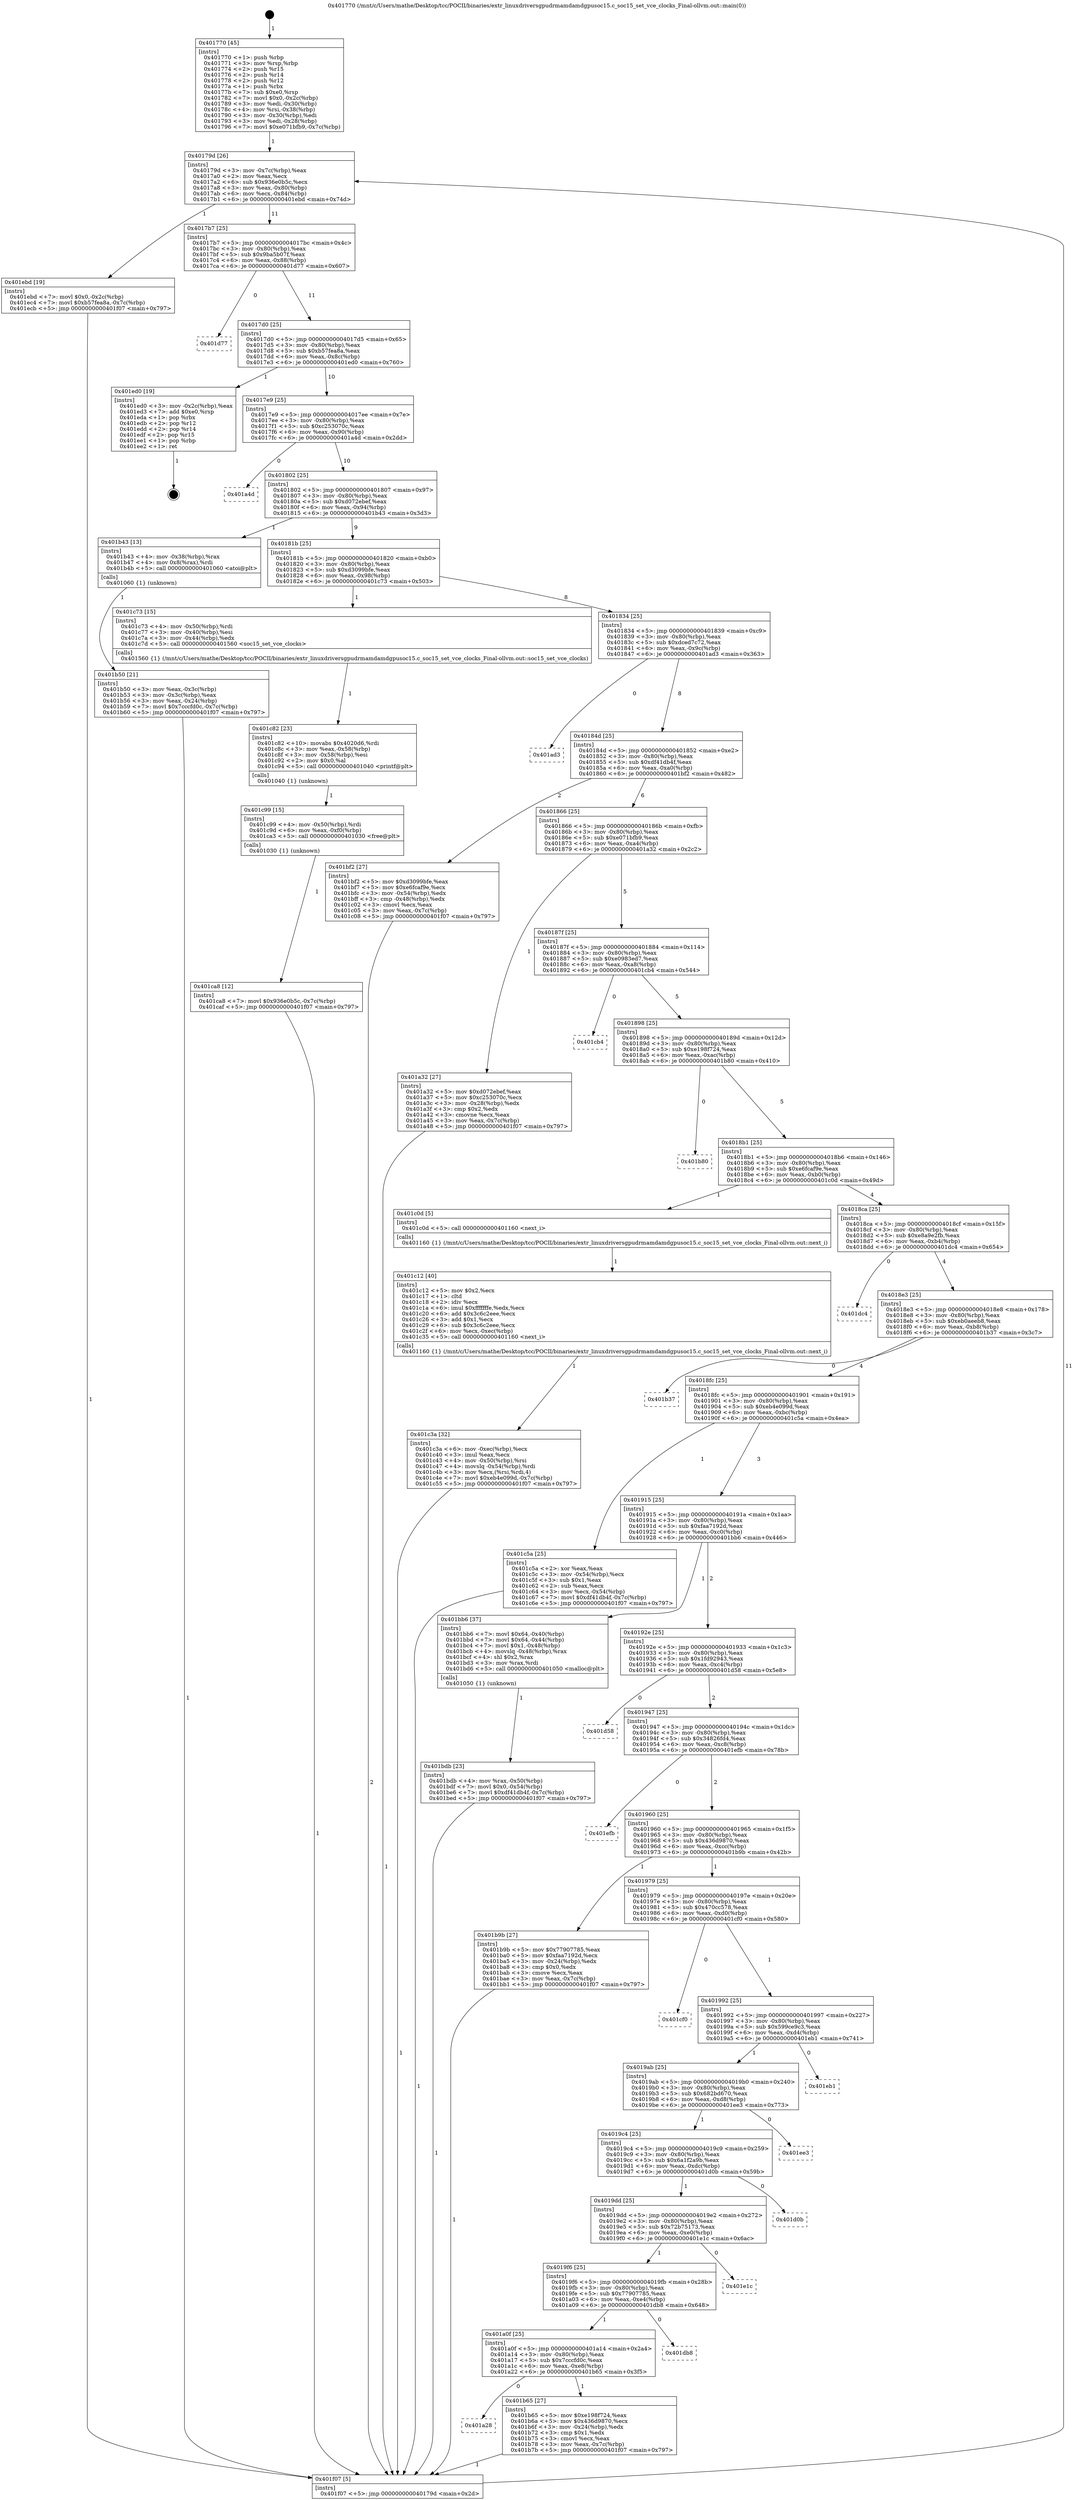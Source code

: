 digraph "0x401770" {
  label = "0x401770 (/mnt/c/Users/mathe/Desktop/tcc/POCII/binaries/extr_linuxdriversgpudrmamdamdgpusoc15.c_soc15_set_vce_clocks_Final-ollvm.out::main(0))"
  labelloc = "t"
  node[shape=record]

  Entry [label="",width=0.3,height=0.3,shape=circle,fillcolor=black,style=filled]
  "0x40179d" [label="{
     0x40179d [26]\l
     | [instrs]\l
     &nbsp;&nbsp;0x40179d \<+3\>: mov -0x7c(%rbp),%eax\l
     &nbsp;&nbsp;0x4017a0 \<+2\>: mov %eax,%ecx\l
     &nbsp;&nbsp;0x4017a2 \<+6\>: sub $0x936e0b5c,%ecx\l
     &nbsp;&nbsp;0x4017a8 \<+3\>: mov %eax,-0x80(%rbp)\l
     &nbsp;&nbsp;0x4017ab \<+6\>: mov %ecx,-0x84(%rbp)\l
     &nbsp;&nbsp;0x4017b1 \<+6\>: je 0000000000401ebd \<main+0x74d\>\l
  }"]
  "0x401ebd" [label="{
     0x401ebd [19]\l
     | [instrs]\l
     &nbsp;&nbsp;0x401ebd \<+7\>: movl $0x0,-0x2c(%rbp)\l
     &nbsp;&nbsp;0x401ec4 \<+7\>: movl $0xb57fea8a,-0x7c(%rbp)\l
     &nbsp;&nbsp;0x401ecb \<+5\>: jmp 0000000000401f07 \<main+0x797\>\l
  }"]
  "0x4017b7" [label="{
     0x4017b7 [25]\l
     | [instrs]\l
     &nbsp;&nbsp;0x4017b7 \<+5\>: jmp 00000000004017bc \<main+0x4c\>\l
     &nbsp;&nbsp;0x4017bc \<+3\>: mov -0x80(%rbp),%eax\l
     &nbsp;&nbsp;0x4017bf \<+5\>: sub $0x9ba5b07f,%eax\l
     &nbsp;&nbsp;0x4017c4 \<+6\>: mov %eax,-0x88(%rbp)\l
     &nbsp;&nbsp;0x4017ca \<+6\>: je 0000000000401d77 \<main+0x607\>\l
  }"]
  Exit [label="",width=0.3,height=0.3,shape=circle,fillcolor=black,style=filled,peripheries=2]
  "0x401d77" [label="{
     0x401d77\l
  }", style=dashed]
  "0x4017d0" [label="{
     0x4017d0 [25]\l
     | [instrs]\l
     &nbsp;&nbsp;0x4017d0 \<+5\>: jmp 00000000004017d5 \<main+0x65\>\l
     &nbsp;&nbsp;0x4017d5 \<+3\>: mov -0x80(%rbp),%eax\l
     &nbsp;&nbsp;0x4017d8 \<+5\>: sub $0xb57fea8a,%eax\l
     &nbsp;&nbsp;0x4017dd \<+6\>: mov %eax,-0x8c(%rbp)\l
     &nbsp;&nbsp;0x4017e3 \<+6\>: je 0000000000401ed0 \<main+0x760\>\l
  }"]
  "0x401ca8" [label="{
     0x401ca8 [12]\l
     | [instrs]\l
     &nbsp;&nbsp;0x401ca8 \<+7\>: movl $0x936e0b5c,-0x7c(%rbp)\l
     &nbsp;&nbsp;0x401caf \<+5\>: jmp 0000000000401f07 \<main+0x797\>\l
  }"]
  "0x401ed0" [label="{
     0x401ed0 [19]\l
     | [instrs]\l
     &nbsp;&nbsp;0x401ed0 \<+3\>: mov -0x2c(%rbp),%eax\l
     &nbsp;&nbsp;0x401ed3 \<+7\>: add $0xe0,%rsp\l
     &nbsp;&nbsp;0x401eda \<+1\>: pop %rbx\l
     &nbsp;&nbsp;0x401edb \<+2\>: pop %r12\l
     &nbsp;&nbsp;0x401edd \<+2\>: pop %r14\l
     &nbsp;&nbsp;0x401edf \<+2\>: pop %r15\l
     &nbsp;&nbsp;0x401ee1 \<+1\>: pop %rbp\l
     &nbsp;&nbsp;0x401ee2 \<+1\>: ret\l
  }"]
  "0x4017e9" [label="{
     0x4017e9 [25]\l
     | [instrs]\l
     &nbsp;&nbsp;0x4017e9 \<+5\>: jmp 00000000004017ee \<main+0x7e\>\l
     &nbsp;&nbsp;0x4017ee \<+3\>: mov -0x80(%rbp),%eax\l
     &nbsp;&nbsp;0x4017f1 \<+5\>: sub $0xc253070c,%eax\l
     &nbsp;&nbsp;0x4017f6 \<+6\>: mov %eax,-0x90(%rbp)\l
     &nbsp;&nbsp;0x4017fc \<+6\>: je 0000000000401a4d \<main+0x2dd\>\l
  }"]
  "0x401c99" [label="{
     0x401c99 [15]\l
     | [instrs]\l
     &nbsp;&nbsp;0x401c99 \<+4\>: mov -0x50(%rbp),%rdi\l
     &nbsp;&nbsp;0x401c9d \<+6\>: mov %eax,-0xf0(%rbp)\l
     &nbsp;&nbsp;0x401ca3 \<+5\>: call 0000000000401030 \<free@plt\>\l
     | [calls]\l
     &nbsp;&nbsp;0x401030 \{1\} (unknown)\l
  }"]
  "0x401a4d" [label="{
     0x401a4d\l
  }", style=dashed]
  "0x401802" [label="{
     0x401802 [25]\l
     | [instrs]\l
     &nbsp;&nbsp;0x401802 \<+5\>: jmp 0000000000401807 \<main+0x97\>\l
     &nbsp;&nbsp;0x401807 \<+3\>: mov -0x80(%rbp),%eax\l
     &nbsp;&nbsp;0x40180a \<+5\>: sub $0xd072ebef,%eax\l
     &nbsp;&nbsp;0x40180f \<+6\>: mov %eax,-0x94(%rbp)\l
     &nbsp;&nbsp;0x401815 \<+6\>: je 0000000000401b43 \<main+0x3d3\>\l
  }"]
  "0x401c82" [label="{
     0x401c82 [23]\l
     | [instrs]\l
     &nbsp;&nbsp;0x401c82 \<+10\>: movabs $0x4020d6,%rdi\l
     &nbsp;&nbsp;0x401c8c \<+3\>: mov %eax,-0x58(%rbp)\l
     &nbsp;&nbsp;0x401c8f \<+3\>: mov -0x58(%rbp),%esi\l
     &nbsp;&nbsp;0x401c92 \<+2\>: mov $0x0,%al\l
     &nbsp;&nbsp;0x401c94 \<+5\>: call 0000000000401040 \<printf@plt\>\l
     | [calls]\l
     &nbsp;&nbsp;0x401040 \{1\} (unknown)\l
  }"]
  "0x401b43" [label="{
     0x401b43 [13]\l
     | [instrs]\l
     &nbsp;&nbsp;0x401b43 \<+4\>: mov -0x38(%rbp),%rax\l
     &nbsp;&nbsp;0x401b47 \<+4\>: mov 0x8(%rax),%rdi\l
     &nbsp;&nbsp;0x401b4b \<+5\>: call 0000000000401060 \<atoi@plt\>\l
     | [calls]\l
     &nbsp;&nbsp;0x401060 \{1\} (unknown)\l
  }"]
  "0x40181b" [label="{
     0x40181b [25]\l
     | [instrs]\l
     &nbsp;&nbsp;0x40181b \<+5\>: jmp 0000000000401820 \<main+0xb0\>\l
     &nbsp;&nbsp;0x401820 \<+3\>: mov -0x80(%rbp),%eax\l
     &nbsp;&nbsp;0x401823 \<+5\>: sub $0xd3099bfe,%eax\l
     &nbsp;&nbsp;0x401828 \<+6\>: mov %eax,-0x98(%rbp)\l
     &nbsp;&nbsp;0x40182e \<+6\>: je 0000000000401c73 \<main+0x503\>\l
  }"]
  "0x401c3a" [label="{
     0x401c3a [32]\l
     | [instrs]\l
     &nbsp;&nbsp;0x401c3a \<+6\>: mov -0xec(%rbp),%ecx\l
     &nbsp;&nbsp;0x401c40 \<+3\>: imul %eax,%ecx\l
     &nbsp;&nbsp;0x401c43 \<+4\>: mov -0x50(%rbp),%rsi\l
     &nbsp;&nbsp;0x401c47 \<+4\>: movslq -0x54(%rbp),%rdi\l
     &nbsp;&nbsp;0x401c4b \<+3\>: mov %ecx,(%rsi,%rdi,4)\l
     &nbsp;&nbsp;0x401c4e \<+7\>: movl $0xeb4e099d,-0x7c(%rbp)\l
     &nbsp;&nbsp;0x401c55 \<+5\>: jmp 0000000000401f07 \<main+0x797\>\l
  }"]
  "0x401c73" [label="{
     0x401c73 [15]\l
     | [instrs]\l
     &nbsp;&nbsp;0x401c73 \<+4\>: mov -0x50(%rbp),%rdi\l
     &nbsp;&nbsp;0x401c77 \<+3\>: mov -0x40(%rbp),%esi\l
     &nbsp;&nbsp;0x401c7a \<+3\>: mov -0x44(%rbp),%edx\l
     &nbsp;&nbsp;0x401c7d \<+5\>: call 0000000000401560 \<soc15_set_vce_clocks\>\l
     | [calls]\l
     &nbsp;&nbsp;0x401560 \{1\} (/mnt/c/Users/mathe/Desktop/tcc/POCII/binaries/extr_linuxdriversgpudrmamdamdgpusoc15.c_soc15_set_vce_clocks_Final-ollvm.out::soc15_set_vce_clocks)\l
  }"]
  "0x401834" [label="{
     0x401834 [25]\l
     | [instrs]\l
     &nbsp;&nbsp;0x401834 \<+5\>: jmp 0000000000401839 \<main+0xc9\>\l
     &nbsp;&nbsp;0x401839 \<+3\>: mov -0x80(%rbp),%eax\l
     &nbsp;&nbsp;0x40183c \<+5\>: sub $0xdced7c72,%eax\l
     &nbsp;&nbsp;0x401841 \<+6\>: mov %eax,-0x9c(%rbp)\l
     &nbsp;&nbsp;0x401847 \<+6\>: je 0000000000401ad3 \<main+0x363\>\l
  }"]
  "0x401c12" [label="{
     0x401c12 [40]\l
     | [instrs]\l
     &nbsp;&nbsp;0x401c12 \<+5\>: mov $0x2,%ecx\l
     &nbsp;&nbsp;0x401c17 \<+1\>: cltd\l
     &nbsp;&nbsp;0x401c18 \<+2\>: idiv %ecx\l
     &nbsp;&nbsp;0x401c1a \<+6\>: imul $0xfffffffe,%edx,%ecx\l
     &nbsp;&nbsp;0x401c20 \<+6\>: add $0x3c6c2eee,%ecx\l
     &nbsp;&nbsp;0x401c26 \<+3\>: add $0x1,%ecx\l
     &nbsp;&nbsp;0x401c29 \<+6\>: sub $0x3c6c2eee,%ecx\l
     &nbsp;&nbsp;0x401c2f \<+6\>: mov %ecx,-0xec(%rbp)\l
     &nbsp;&nbsp;0x401c35 \<+5\>: call 0000000000401160 \<next_i\>\l
     | [calls]\l
     &nbsp;&nbsp;0x401160 \{1\} (/mnt/c/Users/mathe/Desktop/tcc/POCII/binaries/extr_linuxdriversgpudrmamdamdgpusoc15.c_soc15_set_vce_clocks_Final-ollvm.out::next_i)\l
  }"]
  "0x401ad3" [label="{
     0x401ad3\l
  }", style=dashed]
  "0x40184d" [label="{
     0x40184d [25]\l
     | [instrs]\l
     &nbsp;&nbsp;0x40184d \<+5\>: jmp 0000000000401852 \<main+0xe2\>\l
     &nbsp;&nbsp;0x401852 \<+3\>: mov -0x80(%rbp),%eax\l
     &nbsp;&nbsp;0x401855 \<+5\>: sub $0xdf41db4f,%eax\l
     &nbsp;&nbsp;0x40185a \<+6\>: mov %eax,-0xa0(%rbp)\l
     &nbsp;&nbsp;0x401860 \<+6\>: je 0000000000401bf2 \<main+0x482\>\l
  }"]
  "0x401bdb" [label="{
     0x401bdb [23]\l
     | [instrs]\l
     &nbsp;&nbsp;0x401bdb \<+4\>: mov %rax,-0x50(%rbp)\l
     &nbsp;&nbsp;0x401bdf \<+7\>: movl $0x0,-0x54(%rbp)\l
     &nbsp;&nbsp;0x401be6 \<+7\>: movl $0xdf41db4f,-0x7c(%rbp)\l
     &nbsp;&nbsp;0x401bed \<+5\>: jmp 0000000000401f07 \<main+0x797\>\l
  }"]
  "0x401bf2" [label="{
     0x401bf2 [27]\l
     | [instrs]\l
     &nbsp;&nbsp;0x401bf2 \<+5\>: mov $0xd3099bfe,%eax\l
     &nbsp;&nbsp;0x401bf7 \<+5\>: mov $0xe6fcaf9e,%ecx\l
     &nbsp;&nbsp;0x401bfc \<+3\>: mov -0x54(%rbp),%edx\l
     &nbsp;&nbsp;0x401bff \<+3\>: cmp -0x48(%rbp),%edx\l
     &nbsp;&nbsp;0x401c02 \<+3\>: cmovl %ecx,%eax\l
     &nbsp;&nbsp;0x401c05 \<+3\>: mov %eax,-0x7c(%rbp)\l
     &nbsp;&nbsp;0x401c08 \<+5\>: jmp 0000000000401f07 \<main+0x797\>\l
  }"]
  "0x401866" [label="{
     0x401866 [25]\l
     | [instrs]\l
     &nbsp;&nbsp;0x401866 \<+5\>: jmp 000000000040186b \<main+0xfb\>\l
     &nbsp;&nbsp;0x40186b \<+3\>: mov -0x80(%rbp),%eax\l
     &nbsp;&nbsp;0x40186e \<+5\>: sub $0xe071bfb9,%eax\l
     &nbsp;&nbsp;0x401873 \<+6\>: mov %eax,-0xa4(%rbp)\l
     &nbsp;&nbsp;0x401879 \<+6\>: je 0000000000401a32 \<main+0x2c2\>\l
  }"]
  "0x401a28" [label="{
     0x401a28\l
  }", style=dashed]
  "0x401a32" [label="{
     0x401a32 [27]\l
     | [instrs]\l
     &nbsp;&nbsp;0x401a32 \<+5\>: mov $0xd072ebef,%eax\l
     &nbsp;&nbsp;0x401a37 \<+5\>: mov $0xc253070c,%ecx\l
     &nbsp;&nbsp;0x401a3c \<+3\>: mov -0x28(%rbp),%edx\l
     &nbsp;&nbsp;0x401a3f \<+3\>: cmp $0x2,%edx\l
     &nbsp;&nbsp;0x401a42 \<+3\>: cmovne %ecx,%eax\l
     &nbsp;&nbsp;0x401a45 \<+3\>: mov %eax,-0x7c(%rbp)\l
     &nbsp;&nbsp;0x401a48 \<+5\>: jmp 0000000000401f07 \<main+0x797\>\l
  }"]
  "0x40187f" [label="{
     0x40187f [25]\l
     | [instrs]\l
     &nbsp;&nbsp;0x40187f \<+5\>: jmp 0000000000401884 \<main+0x114\>\l
     &nbsp;&nbsp;0x401884 \<+3\>: mov -0x80(%rbp),%eax\l
     &nbsp;&nbsp;0x401887 \<+5\>: sub $0xe0983ed7,%eax\l
     &nbsp;&nbsp;0x40188c \<+6\>: mov %eax,-0xa8(%rbp)\l
     &nbsp;&nbsp;0x401892 \<+6\>: je 0000000000401cb4 \<main+0x544\>\l
  }"]
  "0x401f07" [label="{
     0x401f07 [5]\l
     | [instrs]\l
     &nbsp;&nbsp;0x401f07 \<+5\>: jmp 000000000040179d \<main+0x2d\>\l
  }"]
  "0x401770" [label="{
     0x401770 [45]\l
     | [instrs]\l
     &nbsp;&nbsp;0x401770 \<+1\>: push %rbp\l
     &nbsp;&nbsp;0x401771 \<+3\>: mov %rsp,%rbp\l
     &nbsp;&nbsp;0x401774 \<+2\>: push %r15\l
     &nbsp;&nbsp;0x401776 \<+2\>: push %r14\l
     &nbsp;&nbsp;0x401778 \<+2\>: push %r12\l
     &nbsp;&nbsp;0x40177a \<+1\>: push %rbx\l
     &nbsp;&nbsp;0x40177b \<+7\>: sub $0xe0,%rsp\l
     &nbsp;&nbsp;0x401782 \<+7\>: movl $0x0,-0x2c(%rbp)\l
     &nbsp;&nbsp;0x401789 \<+3\>: mov %edi,-0x30(%rbp)\l
     &nbsp;&nbsp;0x40178c \<+4\>: mov %rsi,-0x38(%rbp)\l
     &nbsp;&nbsp;0x401790 \<+3\>: mov -0x30(%rbp),%edi\l
     &nbsp;&nbsp;0x401793 \<+3\>: mov %edi,-0x28(%rbp)\l
     &nbsp;&nbsp;0x401796 \<+7\>: movl $0xe071bfb9,-0x7c(%rbp)\l
  }"]
  "0x401b50" [label="{
     0x401b50 [21]\l
     | [instrs]\l
     &nbsp;&nbsp;0x401b50 \<+3\>: mov %eax,-0x3c(%rbp)\l
     &nbsp;&nbsp;0x401b53 \<+3\>: mov -0x3c(%rbp),%eax\l
     &nbsp;&nbsp;0x401b56 \<+3\>: mov %eax,-0x24(%rbp)\l
     &nbsp;&nbsp;0x401b59 \<+7\>: movl $0x7cccfd0c,-0x7c(%rbp)\l
     &nbsp;&nbsp;0x401b60 \<+5\>: jmp 0000000000401f07 \<main+0x797\>\l
  }"]
  "0x401b65" [label="{
     0x401b65 [27]\l
     | [instrs]\l
     &nbsp;&nbsp;0x401b65 \<+5\>: mov $0xe198f724,%eax\l
     &nbsp;&nbsp;0x401b6a \<+5\>: mov $0x436d9870,%ecx\l
     &nbsp;&nbsp;0x401b6f \<+3\>: mov -0x24(%rbp),%edx\l
     &nbsp;&nbsp;0x401b72 \<+3\>: cmp $0x1,%edx\l
     &nbsp;&nbsp;0x401b75 \<+3\>: cmovl %ecx,%eax\l
     &nbsp;&nbsp;0x401b78 \<+3\>: mov %eax,-0x7c(%rbp)\l
     &nbsp;&nbsp;0x401b7b \<+5\>: jmp 0000000000401f07 \<main+0x797\>\l
  }"]
  "0x401cb4" [label="{
     0x401cb4\l
  }", style=dashed]
  "0x401898" [label="{
     0x401898 [25]\l
     | [instrs]\l
     &nbsp;&nbsp;0x401898 \<+5\>: jmp 000000000040189d \<main+0x12d\>\l
     &nbsp;&nbsp;0x40189d \<+3\>: mov -0x80(%rbp),%eax\l
     &nbsp;&nbsp;0x4018a0 \<+5\>: sub $0xe198f724,%eax\l
     &nbsp;&nbsp;0x4018a5 \<+6\>: mov %eax,-0xac(%rbp)\l
     &nbsp;&nbsp;0x4018ab \<+6\>: je 0000000000401b80 \<main+0x410\>\l
  }"]
  "0x401a0f" [label="{
     0x401a0f [25]\l
     | [instrs]\l
     &nbsp;&nbsp;0x401a0f \<+5\>: jmp 0000000000401a14 \<main+0x2a4\>\l
     &nbsp;&nbsp;0x401a14 \<+3\>: mov -0x80(%rbp),%eax\l
     &nbsp;&nbsp;0x401a17 \<+5\>: sub $0x7cccfd0c,%eax\l
     &nbsp;&nbsp;0x401a1c \<+6\>: mov %eax,-0xe8(%rbp)\l
     &nbsp;&nbsp;0x401a22 \<+6\>: je 0000000000401b65 \<main+0x3f5\>\l
  }"]
  "0x401b80" [label="{
     0x401b80\l
  }", style=dashed]
  "0x4018b1" [label="{
     0x4018b1 [25]\l
     | [instrs]\l
     &nbsp;&nbsp;0x4018b1 \<+5\>: jmp 00000000004018b6 \<main+0x146\>\l
     &nbsp;&nbsp;0x4018b6 \<+3\>: mov -0x80(%rbp),%eax\l
     &nbsp;&nbsp;0x4018b9 \<+5\>: sub $0xe6fcaf9e,%eax\l
     &nbsp;&nbsp;0x4018be \<+6\>: mov %eax,-0xb0(%rbp)\l
     &nbsp;&nbsp;0x4018c4 \<+6\>: je 0000000000401c0d \<main+0x49d\>\l
  }"]
  "0x401db8" [label="{
     0x401db8\l
  }", style=dashed]
  "0x401c0d" [label="{
     0x401c0d [5]\l
     | [instrs]\l
     &nbsp;&nbsp;0x401c0d \<+5\>: call 0000000000401160 \<next_i\>\l
     | [calls]\l
     &nbsp;&nbsp;0x401160 \{1\} (/mnt/c/Users/mathe/Desktop/tcc/POCII/binaries/extr_linuxdriversgpudrmamdamdgpusoc15.c_soc15_set_vce_clocks_Final-ollvm.out::next_i)\l
  }"]
  "0x4018ca" [label="{
     0x4018ca [25]\l
     | [instrs]\l
     &nbsp;&nbsp;0x4018ca \<+5\>: jmp 00000000004018cf \<main+0x15f\>\l
     &nbsp;&nbsp;0x4018cf \<+3\>: mov -0x80(%rbp),%eax\l
     &nbsp;&nbsp;0x4018d2 \<+5\>: sub $0xe8a9e2fb,%eax\l
     &nbsp;&nbsp;0x4018d7 \<+6\>: mov %eax,-0xb4(%rbp)\l
     &nbsp;&nbsp;0x4018dd \<+6\>: je 0000000000401dc4 \<main+0x654\>\l
  }"]
  "0x4019f6" [label="{
     0x4019f6 [25]\l
     | [instrs]\l
     &nbsp;&nbsp;0x4019f6 \<+5\>: jmp 00000000004019fb \<main+0x28b\>\l
     &nbsp;&nbsp;0x4019fb \<+3\>: mov -0x80(%rbp),%eax\l
     &nbsp;&nbsp;0x4019fe \<+5\>: sub $0x77907785,%eax\l
     &nbsp;&nbsp;0x401a03 \<+6\>: mov %eax,-0xe4(%rbp)\l
     &nbsp;&nbsp;0x401a09 \<+6\>: je 0000000000401db8 \<main+0x648\>\l
  }"]
  "0x401dc4" [label="{
     0x401dc4\l
  }", style=dashed]
  "0x4018e3" [label="{
     0x4018e3 [25]\l
     | [instrs]\l
     &nbsp;&nbsp;0x4018e3 \<+5\>: jmp 00000000004018e8 \<main+0x178\>\l
     &nbsp;&nbsp;0x4018e8 \<+3\>: mov -0x80(%rbp),%eax\l
     &nbsp;&nbsp;0x4018eb \<+5\>: sub $0xeb0aeeb8,%eax\l
     &nbsp;&nbsp;0x4018f0 \<+6\>: mov %eax,-0xb8(%rbp)\l
     &nbsp;&nbsp;0x4018f6 \<+6\>: je 0000000000401b37 \<main+0x3c7\>\l
  }"]
  "0x401e1c" [label="{
     0x401e1c\l
  }", style=dashed]
  "0x401b37" [label="{
     0x401b37\l
  }", style=dashed]
  "0x4018fc" [label="{
     0x4018fc [25]\l
     | [instrs]\l
     &nbsp;&nbsp;0x4018fc \<+5\>: jmp 0000000000401901 \<main+0x191\>\l
     &nbsp;&nbsp;0x401901 \<+3\>: mov -0x80(%rbp),%eax\l
     &nbsp;&nbsp;0x401904 \<+5\>: sub $0xeb4e099d,%eax\l
     &nbsp;&nbsp;0x401909 \<+6\>: mov %eax,-0xbc(%rbp)\l
     &nbsp;&nbsp;0x40190f \<+6\>: je 0000000000401c5a \<main+0x4ea\>\l
  }"]
  "0x4019dd" [label="{
     0x4019dd [25]\l
     | [instrs]\l
     &nbsp;&nbsp;0x4019dd \<+5\>: jmp 00000000004019e2 \<main+0x272\>\l
     &nbsp;&nbsp;0x4019e2 \<+3\>: mov -0x80(%rbp),%eax\l
     &nbsp;&nbsp;0x4019e5 \<+5\>: sub $0x72b75173,%eax\l
     &nbsp;&nbsp;0x4019ea \<+6\>: mov %eax,-0xe0(%rbp)\l
     &nbsp;&nbsp;0x4019f0 \<+6\>: je 0000000000401e1c \<main+0x6ac\>\l
  }"]
  "0x401c5a" [label="{
     0x401c5a [25]\l
     | [instrs]\l
     &nbsp;&nbsp;0x401c5a \<+2\>: xor %eax,%eax\l
     &nbsp;&nbsp;0x401c5c \<+3\>: mov -0x54(%rbp),%ecx\l
     &nbsp;&nbsp;0x401c5f \<+3\>: sub $0x1,%eax\l
     &nbsp;&nbsp;0x401c62 \<+2\>: sub %eax,%ecx\l
     &nbsp;&nbsp;0x401c64 \<+3\>: mov %ecx,-0x54(%rbp)\l
     &nbsp;&nbsp;0x401c67 \<+7\>: movl $0xdf41db4f,-0x7c(%rbp)\l
     &nbsp;&nbsp;0x401c6e \<+5\>: jmp 0000000000401f07 \<main+0x797\>\l
  }"]
  "0x401915" [label="{
     0x401915 [25]\l
     | [instrs]\l
     &nbsp;&nbsp;0x401915 \<+5\>: jmp 000000000040191a \<main+0x1aa\>\l
     &nbsp;&nbsp;0x40191a \<+3\>: mov -0x80(%rbp),%eax\l
     &nbsp;&nbsp;0x40191d \<+5\>: sub $0xfaa7192d,%eax\l
     &nbsp;&nbsp;0x401922 \<+6\>: mov %eax,-0xc0(%rbp)\l
     &nbsp;&nbsp;0x401928 \<+6\>: je 0000000000401bb6 \<main+0x446\>\l
  }"]
  "0x401d0b" [label="{
     0x401d0b\l
  }", style=dashed]
  "0x401bb6" [label="{
     0x401bb6 [37]\l
     | [instrs]\l
     &nbsp;&nbsp;0x401bb6 \<+7\>: movl $0x64,-0x40(%rbp)\l
     &nbsp;&nbsp;0x401bbd \<+7\>: movl $0x64,-0x44(%rbp)\l
     &nbsp;&nbsp;0x401bc4 \<+7\>: movl $0x1,-0x48(%rbp)\l
     &nbsp;&nbsp;0x401bcb \<+4\>: movslq -0x48(%rbp),%rax\l
     &nbsp;&nbsp;0x401bcf \<+4\>: shl $0x2,%rax\l
     &nbsp;&nbsp;0x401bd3 \<+3\>: mov %rax,%rdi\l
     &nbsp;&nbsp;0x401bd6 \<+5\>: call 0000000000401050 \<malloc@plt\>\l
     | [calls]\l
     &nbsp;&nbsp;0x401050 \{1\} (unknown)\l
  }"]
  "0x40192e" [label="{
     0x40192e [25]\l
     | [instrs]\l
     &nbsp;&nbsp;0x40192e \<+5\>: jmp 0000000000401933 \<main+0x1c3\>\l
     &nbsp;&nbsp;0x401933 \<+3\>: mov -0x80(%rbp),%eax\l
     &nbsp;&nbsp;0x401936 \<+5\>: sub $0x1fd92943,%eax\l
     &nbsp;&nbsp;0x40193b \<+6\>: mov %eax,-0xc4(%rbp)\l
     &nbsp;&nbsp;0x401941 \<+6\>: je 0000000000401d58 \<main+0x5e8\>\l
  }"]
  "0x4019c4" [label="{
     0x4019c4 [25]\l
     | [instrs]\l
     &nbsp;&nbsp;0x4019c4 \<+5\>: jmp 00000000004019c9 \<main+0x259\>\l
     &nbsp;&nbsp;0x4019c9 \<+3\>: mov -0x80(%rbp),%eax\l
     &nbsp;&nbsp;0x4019cc \<+5\>: sub $0x6a1f2a9b,%eax\l
     &nbsp;&nbsp;0x4019d1 \<+6\>: mov %eax,-0xdc(%rbp)\l
     &nbsp;&nbsp;0x4019d7 \<+6\>: je 0000000000401d0b \<main+0x59b\>\l
  }"]
  "0x401d58" [label="{
     0x401d58\l
  }", style=dashed]
  "0x401947" [label="{
     0x401947 [25]\l
     | [instrs]\l
     &nbsp;&nbsp;0x401947 \<+5\>: jmp 000000000040194c \<main+0x1dc\>\l
     &nbsp;&nbsp;0x40194c \<+3\>: mov -0x80(%rbp),%eax\l
     &nbsp;&nbsp;0x40194f \<+5\>: sub $0x34826fd4,%eax\l
     &nbsp;&nbsp;0x401954 \<+6\>: mov %eax,-0xc8(%rbp)\l
     &nbsp;&nbsp;0x40195a \<+6\>: je 0000000000401efb \<main+0x78b\>\l
  }"]
  "0x401ee3" [label="{
     0x401ee3\l
  }", style=dashed]
  "0x401efb" [label="{
     0x401efb\l
  }", style=dashed]
  "0x401960" [label="{
     0x401960 [25]\l
     | [instrs]\l
     &nbsp;&nbsp;0x401960 \<+5\>: jmp 0000000000401965 \<main+0x1f5\>\l
     &nbsp;&nbsp;0x401965 \<+3\>: mov -0x80(%rbp),%eax\l
     &nbsp;&nbsp;0x401968 \<+5\>: sub $0x436d9870,%eax\l
     &nbsp;&nbsp;0x40196d \<+6\>: mov %eax,-0xcc(%rbp)\l
     &nbsp;&nbsp;0x401973 \<+6\>: je 0000000000401b9b \<main+0x42b\>\l
  }"]
  "0x4019ab" [label="{
     0x4019ab [25]\l
     | [instrs]\l
     &nbsp;&nbsp;0x4019ab \<+5\>: jmp 00000000004019b0 \<main+0x240\>\l
     &nbsp;&nbsp;0x4019b0 \<+3\>: mov -0x80(%rbp),%eax\l
     &nbsp;&nbsp;0x4019b3 \<+5\>: sub $0x682bd670,%eax\l
     &nbsp;&nbsp;0x4019b8 \<+6\>: mov %eax,-0xd8(%rbp)\l
     &nbsp;&nbsp;0x4019be \<+6\>: je 0000000000401ee3 \<main+0x773\>\l
  }"]
  "0x401b9b" [label="{
     0x401b9b [27]\l
     | [instrs]\l
     &nbsp;&nbsp;0x401b9b \<+5\>: mov $0x77907785,%eax\l
     &nbsp;&nbsp;0x401ba0 \<+5\>: mov $0xfaa7192d,%ecx\l
     &nbsp;&nbsp;0x401ba5 \<+3\>: mov -0x24(%rbp),%edx\l
     &nbsp;&nbsp;0x401ba8 \<+3\>: cmp $0x0,%edx\l
     &nbsp;&nbsp;0x401bab \<+3\>: cmove %ecx,%eax\l
     &nbsp;&nbsp;0x401bae \<+3\>: mov %eax,-0x7c(%rbp)\l
     &nbsp;&nbsp;0x401bb1 \<+5\>: jmp 0000000000401f07 \<main+0x797\>\l
  }"]
  "0x401979" [label="{
     0x401979 [25]\l
     | [instrs]\l
     &nbsp;&nbsp;0x401979 \<+5\>: jmp 000000000040197e \<main+0x20e\>\l
     &nbsp;&nbsp;0x40197e \<+3\>: mov -0x80(%rbp),%eax\l
     &nbsp;&nbsp;0x401981 \<+5\>: sub $0x470cc578,%eax\l
     &nbsp;&nbsp;0x401986 \<+6\>: mov %eax,-0xd0(%rbp)\l
     &nbsp;&nbsp;0x40198c \<+6\>: je 0000000000401cf0 \<main+0x580\>\l
  }"]
  "0x401eb1" [label="{
     0x401eb1\l
  }", style=dashed]
  "0x401cf0" [label="{
     0x401cf0\l
  }", style=dashed]
  "0x401992" [label="{
     0x401992 [25]\l
     | [instrs]\l
     &nbsp;&nbsp;0x401992 \<+5\>: jmp 0000000000401997 \<main+0x227\>\l
     &nbsp;&nbsp;0x401997 \<+3\>: mov -0x80(%rbp),%eax\l
     &nbsp;&nbsp;0x40199a \<+5\>: sub $0x599ce9c3,%eax\l
     &nbsp;&nbsp;0x40199f \<+6\>: mov %eax,-0xd4(%rbp)\l
     &nbsp;&nbsp;0x4019a5 \<+6\>: je 0000000000401eb1 \<main+0x741\>\l
  }"]
  Entry -> "0x401770" [label=" 1"]
  "0x40179d" -> "0x401ebd" [label=" 1"]
  "0x40179d" -> "0x4017b7" [label=" 11"]
  "0x401ed0" -> Exit [label=" 1"]
  "0x4017b7" -> "0x401d77" [label=" 0"]
  "0x4017b7" -> "0x4017d0" [label=" 11"]
  "0x401ebd" -> "0x401f07" [label=" 1"]
  "0x4017d0" -> "0x401ed0" [label=" 1"]
  "0x4017d0" -> "0x4017e9" [label=" 10"]
  "0x401ca8" -> "0x401f07" [label=" 1"]
  "0x4017e9" -> "0x401a4d" [label=" 0"]
  "0x4017e9" -> "0x401802" [label=" 10"]
  "0x401c99" -> "0x401ca8" [label=" 1"]
  "0x401802" -> "0x401b43" [label=" 1"]
  "0x401802" -> "0x40181b" [label=" 9"]
  "0x401c82" -> "0x401c99" [label=" 1"]
  "0x40181b" -> "0x401c73" [label=" 1"]
  "0x40181b" -> "0x401834" [label=" 8"]
  "0x401c73" -> "0x401c82" [label=" 1"]
  "0x401834" -> "0x401ad3" [label=" 0"]
  "0x401834" -> "0x40184d" [label=" 8"]
  "0x401c5a" -> "0x401f07" [label=" 1"]
  "0x40184d" -> "0x401bf2" [label=" 2"]
  "0x40184d" -> "0x401866" [label=" 6"]
  "0x401c3a" -> "0x401f07" [label=" 1"]
  "0x401866" -> "0x401a32" [label=" 1"]
  "0x401866" -> "0x40187f" [label=" 5"]
  "0x401a32" -> "0x401f07" [label=" 1"]
  "0x401770" -> "0x40179d" [label=" 1"]
  "0x401f07" -> "0x40179d" [label=" 11"]
  "0x401b43" -> "0x401b50" [label=" 1"]
  "0x401b50" -> "0x401f07" [label=" 1"]
  "0x401c12" -> "0x401c3a" [label=" 1"]
  "0x40187f" -> "0x401cb4" [label=" 0"]
  "0x40187f" -> "0x401898" [label=" 5"]
  "0x401c0d" -> "0x401c12" [label=" 1"]
  "0x401898" -> "0x401b80" [label=" 0"]
  "0x401898" -> "0x4018b1" [label=" 5"]
  "0x401bdb" -> "0x401f07" [label=" 1"]
  "0x4018b1" -> "0x401c0d" [label=" 1"]
  "0x4018b1" -> "0x4018ca" [label=" 4"]
  "0x401bb6" -> "0x401bdb" [label=" 1"]
  "0x4018ca" -> "0x401dc4" [label=" 0"]
  "0x4018ca" -> "0x4018e3" [label=" 4"]
  "0x401b65" -> "0x401f07" [label=" 1"]
  "0x4018e3" -> "0x401b37" [label=" 0"]
  "0x4018e3" -> "0x4018fc" [label=" 4"]
  "0x401a0f" -> "0x401a28" [label=" 0"]
  "0x4018fc" -> "0x401c5a" [label=" 1"]
  "0x4018fc" -> "0x401915" [label=" 3"]
  "0x401bf2" -> "0x401f07" [label=" 2"]
  "0x401915" -> "0x401bb6" [label=" 1"]
  "0x401915" -> "0x40192e" [label=" 2"]
  "0x4019f6" -> "0x401a0f" [label=" 1"]
  "0x40192e" -> "0x401d58" [label=" 0"]
  "0x40192e" -> "0x401947" [label=" 2"]
  "0x401b9b" -> "0x401f07" [label=" 1"]
  "0x401947" -> "0x401efb" [label=" 0"]
  "0x401947" -> "0x401960" [label=" 2"]
  "0x4019dd" -> "0x4019f6" [label=" 1"]
  "0x401960" -> "0x401b9b" [label=" 1"]
  "0x401960" -> "0x401979" [label=" 1"]
  "0x401a0f" -> "0x401b65" [label=" 1"]
  "0x401979" -> "0x401cf0" [label=" 0"]
  "0x401979" -> "0x401992" [label=" 1"]
  "0x4019c4" -> "0x4019dd" [label=" 1"]
  "0x401992" -> "0x401eb1" [label=" 0"]
  "0x401992" -> "0x4019ab" [label=" 1"]
  "0x4019dd" -> "0x401e1c" [label=" 0"]
  "0x4019ab" -> "0x401ee3" [label=" 0"]
  "0x4019ab" -> "0x4019c4" [label=" 1"]
  "0x4019f6" -> "0x401db8" [label=" 0"]
  "0x4019c4" -> "0x401d0b" [label=" 0"]
}
